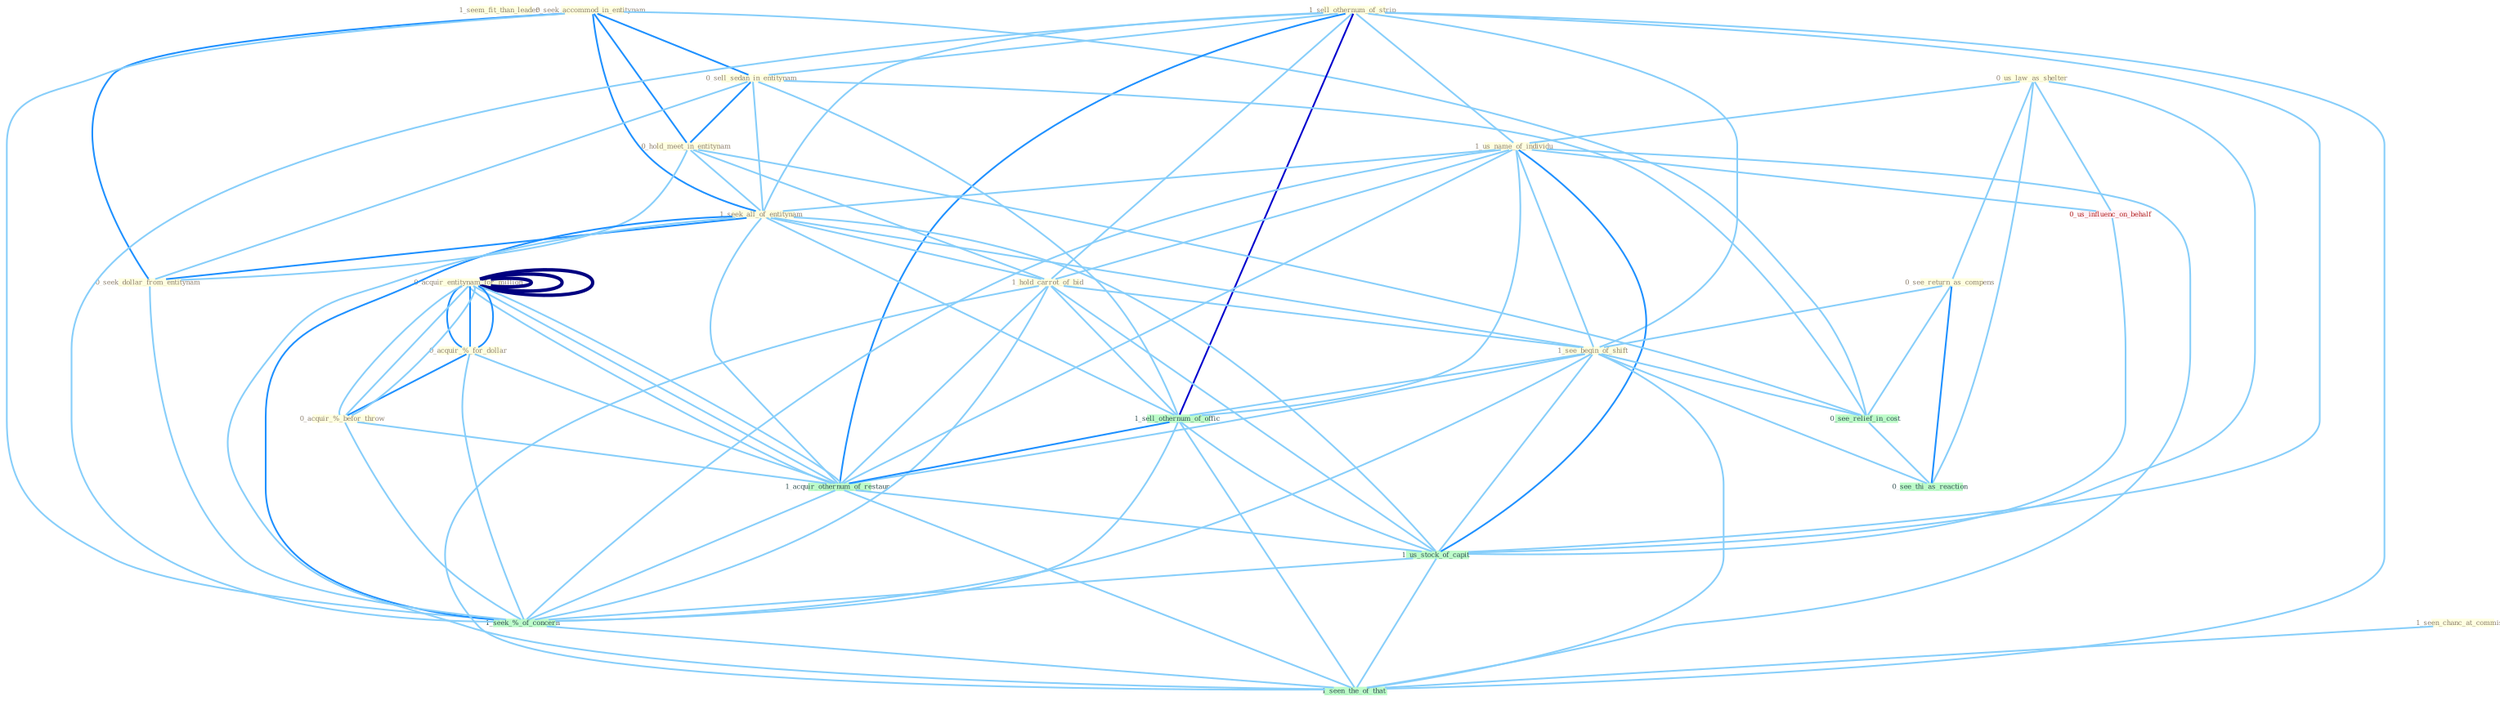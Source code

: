 Graph G{ 
    node
    [shape=polygon,style=filled,width=.5,height=.06,color="#BDFCC9",fixedsize=true,fontsize=4,
    fontcolor="#2f4f4f"];
    {node
    [color="#ffffe0", fontcolor="#8b7d6b"] "1_seem_fit_than_leader " "0_seek_accommod_in_entitynam " "1_sell_othernum_of_strip " "0_sell_sedan_in_entitynam " "0_us_law_as_shelter " "1_us_name_of_individu " "0_hold_meet_in_entitynam " "1_seen_chanc_at_commiss " "0_acquir_entitynam_for_million " "1_seek_all_of_entitynam " "0_acquir_%_for_dollar " "0_see_return_as_compens " "0_acquir_%_befor_throw " "0_acquir_entitynam_for_million " "0_seek_dollar_from_entitynam " "1_hold_carrot_of_bid " "1_see_begin_of_shift "}
{node [color="#fff0f5", fontcolor="#b22222"] "0_us_influenc_on_behalf "}
edge [color="#B0E2FF"];

	"0_seek_accommod_in_entitynam " -- "0_sell_sedan_in_entitynam " [w="2", color="#1e90ff" , len=0.8];
	"0_seek_accommod_in_entitynam " -- "0_hold_meet_in_entitynam " [w="2", color="#1e90ff" , len=0.8];
	"0_seek_accommod_in_entitynam " -- "1_seek_all_of_entitynam " [w="2", color="#1e90ff" , len=0.8];
	"0_seek_accommod_in_entitynam " -- "0_seek_dollar_from_entitynam " [w="2", color="#1e90ff" , len=0.8];
	"0_seek_accommod_in_entitynam " -- "0_see_relief_in_cost " [w="1", color="#87cefa" ];
	"0_seek_accommod_in_entitynam " -- "1_seek_%_of_concern " [w="1", color="#87cefa" ];
	"1_sell_othernum_of_strip " -- "0_sell_sedan_in_entitynam " [w="1", color="#87cefa" ];
	"1_sell_othernum_of_strip " -- "1_us_name_of_individu " [w="1", color="#87cefa" ];
	"1_sell_othernum_of_strip " -- "1_seek_all_of_entitynam " [w="1", color="#87cefa" ];
	"1_sell_othernum_of_strip " -- "1_hold_carrot_of_bid " [w="1", color="#87cefa" ];
	"1_sell_othernum_of_strip " -- "1_see_begin_of_shift " [w="1", color="#87cefa" ];
	"1_sell_othernum_of_strip " -- "1_sell_othernum_of_offic " [w="3", color="#0000cd" , len=0.6];
	"1_sell_othernum_of_strip " -- "1_acquir_othernum_of_restaur " [w="2", color="#1e90ff" , len=0.8];
	"1_sell_othernum_of_strip " -- "1_us_stock_of_capit " [w="1", color="#87cefa" ];
	"1_sell_othernum_of_strip " -- "1_seek_%_of_concern " [w="1", color="#87cefa" ];
	"1_sell_othernum_of_strip " -- "1_seen_the_of_that " [w="1", color="#87cefa" ];
	"0_sell_sedan_in_entitynam " -- "0_hold_meet_in_entitynam " [w="2", color="#1e90ff" , len=0.8];
	"0_sell_sedan_in_entitynam " -- "1_seek_all_of_entitynam " [w="1", color="#87cefa" ];
	"0_sell_sedan_in_entitynam " -- "0_seek_dollar_from_entitynam " [w="1", color="#87cefa" ];
	"0_sell_sedan_in_entitynam " -- "1_sell_othernum_of_offic " [w="1", color="#87cefa" ];
	"0_sell_sedan_in_entitynam " -- "0_see_relief_in_cost " [w="1", color="#87cefa" ];
	"0_us_law_as_shelter " -- "1_us_name_of_individu " [w="1", color="#87cefa" ];
	"0_us_law_as_shelter " -- "0_see_return_as_compens " [w="1", color="#87cefa" ];
	"0_us_law_as_shelter " -- "0_us_influenc_on_behalf " [w="1", color="#87cefa" ];
	"0_us_law_as_shelter " -- "0_see_thi_as_reaction " [w="1", color="#87cefa" ];
	"0_us_law_as_shelter " -- "1_us_stock_of_capit " [w="1", color="#87cefa" ];
	"1_us_name_of_individu " -- "1_seek_all_of_entitynam " [w="1", color="#87cefa" ];
	"1_us_name_of_individu " -- "1_hold_carrot_of_bid " [w="1", color="#87cefa" ];
	"1_us_name_of_individu " -- "1_see_begin_of_shift " [w="1", color="#87cefa" ];
	"1_us_name_of_individu " -- "1_sell_othernum_of_offic " [w="1", color="#87cefa" ];
	"1_us_name_of_individu " -- "0_us_influenc_on_behalf " [w="1", color="#87cefa" ];
	"1_us_name_of_individu " -- "1_acquir_othernum_of_restaur " [w="1", color="#87cefa" ];
	"1_us_name_of_individu " -- "1_us_stock_of_capit " [w="2", color="#1e90ff" , len=0.8];
	"1_us_name_of_individu " -- "1_seek_%_of_concern " [w="1", color="#87cefa" ];
	"1_us_name_of_individu " -- "1_seen_the_of_that " [w="1", color="#87cefa" ];
	"0_hold_meet_in_entitynam " -- "1_seek_all_of_entitynam " [w="1", color="#87cefa" ];
	"0_hold_meet_in_entitynam " -- "0_seek_dollar_from_entitynam " [w="1", color="#87cefa" ];
	"0_hold_meet_in_entitynam " -- "1_hold_carrot_of_bid " [w="1", color="#87cefa" ];
	"0_hold_meet_in_entitynam " -- "0_see_relief_in_cost " [w="1", color="#87cefa" ];
	"1_seen_chanc_at_commiss " -- "1_seen_the_of_that " [w="1", color="#87cefa" ];
	"0_acquir_entitynam_for_million " -- "0_acquir_%_for_dollar " [w="2", color="#1e90ff" , len=0.8];
	"0_acquir_entitynam_for_million " -- "0_acquir_%_befor_throw " [w="1", color="#87cefa" ];
	"0_acquir_entitynam_for_million " -- "0_acquir_entitynam_for_million " [w="4", style=bold, color="#000080", len=0.4];
	"0_acquir_entitynam_for_million " -- "0_acquir_entitynam_for_million " [w="4", style=bold, color="#000080", len=0.4];
	"0_acquir_entitynam_for_million " -- "1_acquir_othernum_of_restaur " [w="1", color="#87cefa" ];
	"1_seek_all_of_entitynam " -- "0_seek_dollar_from_entitynam " [w="2", color="#1e90ff" , len=0.8];
	"1_seek_all_of_entitynam " -- "1_hold_carrot_of_bid " [w="1", color="#87cefa" ];
	"1_seek_all_of_entitynam " -- "1_see_begin_of_shift " [w="1", color="#87cefa" ];
	"1_seek_all_of_entitynam " -- "1_sell_othernum_of_offic " [w="1", color="#87cefa" ];
	"1_seek_all_of_entitynam " -- "1_acquir_othernum_of_restaur " [w="1", color="#87cefa" ];
	"1_seek_all_of_entitynam " -- "1_us_stock_of_capit " [w="1", color="#87cefa" ];
	"1_seek_all_of_entitynam " -- "1_seek_%_of_concern " [w="2", color="#1e90ff" , len=0.8];
	"1_seek_all_of_entitynam " -- "1_seen_the_of_that " [w="1", color="#87cefa" ];
	"0_acquir_%_for_dollar " -- "0_acquir_%_befor_throw " [w="2", color="#1e90ff" , len=0.8];
	"0_acquir_%_for_dollar " -- "0_acquir_entitynam_for_million " [w="2", color="#1e90ff" , len=0.8];
	"0_acquir_%_for_dollar " -- "0_acquir_entitynam_for_million " [w="2", color="#1e90ff" , len=0.8];
	"0_acquir_%_for_dollar " -- "1_acquir_othernum_of_restaur " [w="1", color="#87cefa" ];
	"0_acquir_%_for_dollar " -- "1_seek_%_of_concern " [w="1", color="#87cefa" ];
	"0_see_return_as_compens " -- "1_see_begin_of_shift " [w="1", color="#87cefa" ];
	"0_see_return_as_compens " -- "0_see_relief_in_cost " [w="1", color="#87cefa" ];
	"0_see_return_as_compens " -- "0_see_thi_as_reaction " [w="2", color="#1e90ff" , len=0.8];
	"0_acquir_%_befor_throw " -- "0_acquir_entitynam_for_million " [w="1", color="#87cefa" ];
	"0_acquir_%_befor_throw " -- "0_acquir_entitynam_for_million " [w="1", color="#87cefa" ];
	"0_acquir_%_befor_throw " -- "1_acquir_othernum_of_restaur " [w="1", color="#87cefa" ];
	"0_acquir_%_befor_throw " -- "1_seek_%_of_concern " [w="1", color="#87cefa" ];
	"0_acquir_entitynam_for_million " -- "0_acquir_entitynam_for_million " [w="4", style=bold, color="#000080", len=0.4];
	"0_acquir_entitynam_for_million " -- "1_acquir_othernum_of_restaur " [w="1", color="#87cefa" ];
	"0_seek_dollar_from_entitynam " -- "1_seek_%_of_concern " [w="1", color="#87cefa" ];
	"1_hold_carrot_of_bid " -- "1_see_begin_of_shift " [w="1", color="#87cefa" ];
	"1_hold_carrot_of_bid " -- "1_sell_othernum_of_offic " [w="1", color="#87cefa" ];
	"1_hold_carrot_of_bid " -- "1_acquir_othernum_of_restaur " [w="1", color="#87cefa" ];
	"1_hold_carrot_of_bid " -- "1_us_stock_of_capit " [w="1", color="#87cefa" ];
	"1_hold_carrot_of_bid " -- "1_seek_%_of_concern " [w="1", color="#87cefa" ];
	"1_hold_carrot_of_bid " -- "1_seen_the_of_that " [w="1", color="#87cefa" ];
	"1_see_begin_of_shift " -- "1_sell_othernum_of_offic " [w="1", color="#87cefa" ];
	"1_see_begin_of_shift " -- "0_see_relief_in_cost " [w="1", color="#87cefa" ];
	"1_see_begin_of_shift " -- "0_see_thi_as_reaction " [w="1", color="#87cefa" ];
	"1_see_begin_of_shift " -- "1_acquir_othernum_of_restaur " [w="1", color="#87cefa" ];
	"1_see_begin_of_shift " -- "1_us_stock_of_capit " [w="1", color="#87cefa" ];
	"1_see_begin_of_shift " -- "1_seek_%_of_concern " [w="1", color="#87cefa" ];
	"1_see_begin_of_shift " -- "1_seen_the_of_that " [w="1", color="#87cefa" ];
	"0_acquir_entitynam_for_million " -- "1_acquir_othernum_of_restaur " [w="1", color="#87cefa" ];
	"1_sell_othernum_of_offic " -- "1_acquir_othernum_of_restaur " [w="2", color="#1e90ff" , len=0.8];
	"1_sell_othernum_of_offic " -- "1_us_stock_of_capit " [w="1", color="#87cefa" ];
	"1_sell_othernum_of_offic " -- "1_seek_%_of_concern " [w="1", color="#87cefa" ];
	"1_sell_othernum_of_offic " -- "1_seen_the_of_that " [w="1", color="#87cefa" ];
	"0_us_influenc_on_behalf " -- "1_us_stock_of_capit " [w="1", color="#87cefa" ];
	"0_see_relief_in_cost " -- "0_see_thi_as_reaction " [w="1", color="#87cefa" ];
	"1_acquir_othernum_of_restaur " -- "1_us_stock_of_capit " [w="1", color="#87cefa" ];
	"1_acquir_othernum_of_restaur " -- "1_seek_%_of_concern " [w="1", color="#87cefa" ];
	"1_acquir_othernum_of_restaur " -- "1_seen_the_of_that " [w="1", color="#87cefa" ];
	"1_us_stock_of_capit " -- "1_seek_%_of_concern " [w="1", color="#87cefa" ];
	"1_us_stock_of_capit " -- "1_seen_the_of_that " [w="1", color="#87cefa" ];
	"1_seek_%_of_concern " -- "1_seen_the_of_that " [w="1", color="#87cefa" ];
}